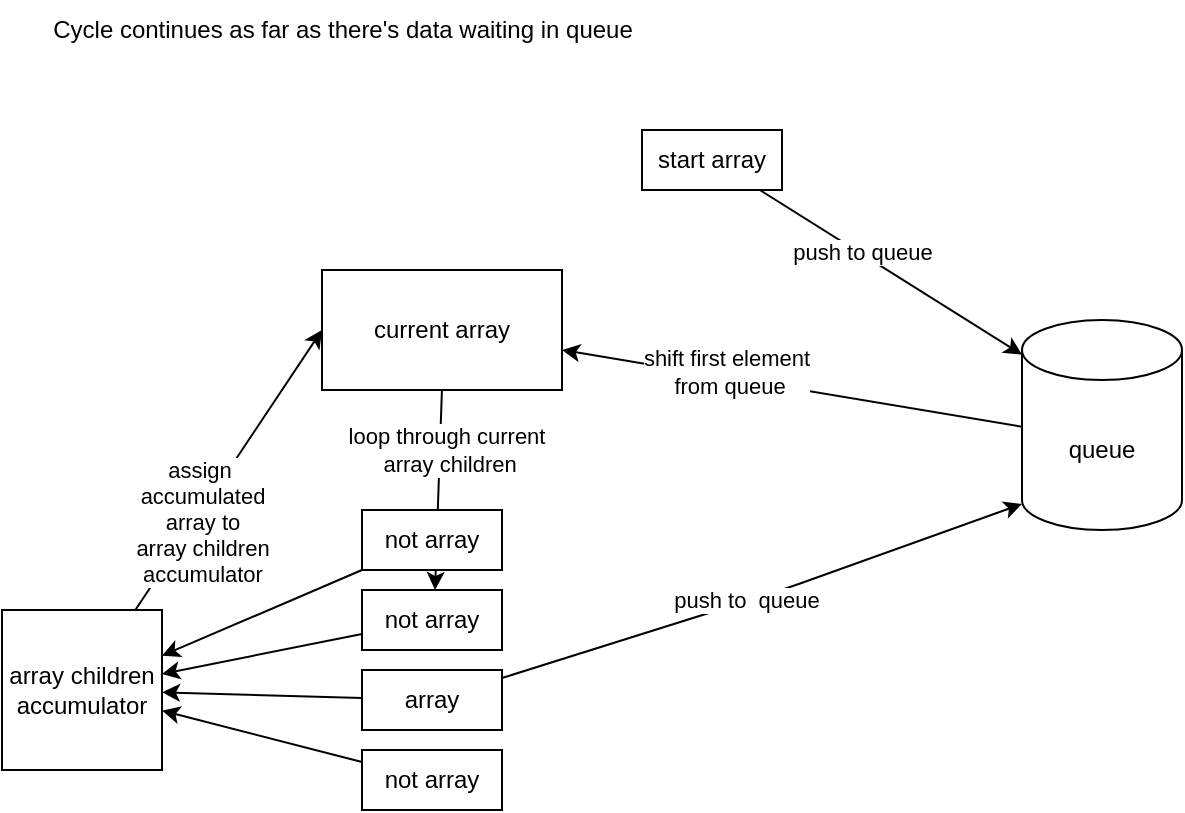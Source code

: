 <mxfile>
    <diagram id="eW3sLS4Qmy9pAKeDxKra" name="Page-1">
        <mxGraphModel dx="669" dy="440" grid="1" gridSize="10" guides="1" tooltips="1" connect="1" arrows="1" fold="1" page="1" pageScale="1" pageWidth="850" pageHeight="1100" math="0" shadow="0">
            <root>
                <mxCell id="0"/>
                <mxCell id="1" parent="0"/>
                <mxCell id="14" value="" style="edgeStyle=none;html=1;" edge="1" parent="1">
                    <mxGeometry relative="1" as="geometry">
                        <mxPoint x="359.966" y="375" as="sourcePoint"/>
                        <mxPoint x="356.517" y="475" as="targetPoint"/>
                    </mxGeometry>
                </mxCell>
                <mxCell id="15" value="loop through current&lt;br&gt;&amp;nbsp;array children" style="edgeLabel;html=1;align=center;verticalAlign=middle;resizable=0;points=[];" vertex="1" connectable="0" parent="14">
                    <mxGeometry x="-0.403" y="4" relative="1" as="geometry">
                        <mxPoint x="-1" as="offset"/>
                    </mxGeometry>
                </mxCell>
                <mxCell id="2" value="current array" style="rounded=0;whiteSpace=wrap;html=1;" vertex="1" parent="1">
                    <mxGeometry x="300" y="315" width="120" height="60" as="geometry"/>
                </mxCell>
                <mxCell id="20" value="" style="edgeStyle=none;html=1;" edge="1" parent="1" source="3" target="19">
                    <mxGeometry relative="1" as="geometry"/>
                </mxCell>
                <mxCell id="3" value="not array" style="rounded=0;whiteSpace=wrap;html=1;" vertex="1" parent="1">
                    <mxGeometry x="320" y="435" width="70" height="30" as="geometry"/>
                </mxCell>
                <mxCell id="21" value="" style="edgeStyle=none;html=1;" edge="1" parent="1" source="4" target="19">
                    <mxGeometry relative="1" as="geometry"/>
                </mxCell>
                <mxCell id="4" value="not array" style="rounded=0;whiteSpace=wrap;html=1;" vertex="1" parent="1">
                    <mxGeometry x="320" y="475" width="70" height="30" as="geometry"/>
                </mxCell>
                <mxCell id="16" style="edgeStyle=none;html=1;entryX=0;entryY=0.808;entryDx=0;entryDy=0;entryPerimeter=0;" edge="1" parent="1" source="5">
                    <mxGeometry relative="1" as="geometry">
                        <mxPoint x="650" y="431.96" as="targetPoint"/>
                        <Array as="points">
                            <mxPoint x="530" y="475"/>
                        </Array>
                    </mxGeometry>
                </mxCell>
                <mxCell id="17" value="push to&amp;nbsp; queue" style="edgeLabel;html=1;align=center;verticalAlign=middle;resizable=0;points=[];" vertex="1" connectable="0" parent="16">
                    <mxGeometry x="-0.065" y="1" relative="1" as="geometry">
                        <mxPoint as="offset"/>
                    </mxGeometry>
                </mxCell>
                <mxCell id="22" value="" style="edgeStyle=none;html=1;" edge="1" parent="1" source="5" target="19">
                    <mxGeometry relative="1" as="geometry"/>
                </mxCell>
                <mxCell id="5" value="array" style="rounded=0;whiteSpace=wrap;html=1;" vertex="1" parent="1">
                    <mxGeometry x="320" y="515" width="70" height="30" as="geometry"/>
                </mxCell>
                <mxCell id="11" style="edgeStyle=none;html=1;" edge="1" parent="1" target="2">
                    <mxGeometry relative="1" as="geometry">
                        <mxPoint x="660" y="395" as="sourcePoint"/>
                    </mxGeometry>
                </mxCell>
                <mxCell id="13" value="shift first element&lt;br&gt;&amp;nbsp;from queue" style="edgeLabel;html=1;align=center;verticalAlign=middle;resizable=0;points=[];" vertex="1" connectable="0" parent="11">
                    <mxGeometry x="0.323" y="-3" relative="1" as="geometry">
                        <mxPoint as="offset"/>
                    </mxGeometry>
                </mxCell>
                <mxCell id="10" style="edgeStyle=none;html=1;" edge="1" parent="1" source="9">
                    <mxGeometry relative="1" as="geometry">
                        <mxPoint x="650" y="357.326" as="targetPoint"/>
                    </mxGeometry>
                </mxCell>
                <mxCell id="12" value="push to queue" style="edgeLabel;html=1;align=center;verticalAlign=middle;resizable=0;points=[];" vertex="1" connectable="0" parent="10">
                    <mxGeometry x="-0.226" y="1" relative="1" as="geometry">
                        <mxPoint as="offset"/>
                    </mxGeometry>
                </mxCell>
                <mxCell id="9" value="start array" style="rounded=0;whiteSpace=wrap;html=1;" vertex="1" parent="1">
                    <mxGeometry x="460" y="245" width="70" height="30" as="geometry"/>
                </mxCell>
                <mxCell id="25" style="edgeStyle=none;html=1;entryX=0;entryY=0.5;entryDx=0;entryDy=0;" edge="1" parent="1" source="19" target="2">
                    <mxGeometry relative="1" as="geometry"/>
                </mxCell>
                <mxCell id="26" value="assign&amp;nbsp;&lt;br&gt;accumulated&lt;br&gt;array to&lt;br&gt;array children&lt;br&gt;accumulator" style="edgeLabel;html=1;align=center;verticalAlign=middle;resizable=0;points=[];" vertex="1" connectable="0" parent="25">
                    <mxGeometry x="-0.347" y="-3" relative="1" as="geometry">
                        <mxPoint as="offset"/>
                    </mxGeometry>
                </mxCell>
                <mxCell id="19" value="array children accumulator" style="whiteSpace=wrap;html=1;aspect=fixed;" vertex="1" parent="1">
                    <mxGeometry x="140" y="485" width="80" height="80" as="geometry"/>
                </mxCell>
                <mxCell id="24" style="edgeStyle=none;html=1;" edge="1" parent="1" source="23" target="19">
                    <mxGeometry relative="1" as="geometry"/>
                </mxCell>
                <mxCell id="23" value="not array" style="rounded=0;whiteSpace=wrap;html=1;" vertex="1" parent="1">
                    <mxGeometry x="320" y="555" width="70" height="30" as="geometry"/>
                </mxCell>
                <mxCell id="27" value="Cycle continues as far as there's data waiting in queue" style="text;html=1;align=center;verticalAlign=middle;resizable=0;points=[];autosize=1;strokeColor=none;fillColor=none;" vertex="1" parent="1">
                    <mxGeometry x="155" y="180" width="310" height="30" as="geometry"/>
                </mxCell>
                <mxCell id="28" value="queue" style="shape=cylinder3;whiteSpace=wrap;html=1;boundedLbl=1;backgroundOutline=1;size=15;" vertex="1" parent="1">
                    <mxGeometry x="650" y="340" width="80" height="105" as="geometry"/>
                </mxCell>
            </root>
        </mxGraphModel>
    </diagram>
</mxfile>